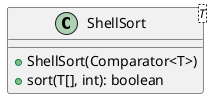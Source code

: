 @startuml

    class ShellSort<T> {
        +ShellSort(Comparator<T>)
        +sort(T[], int): boolean
    }

@enduml
